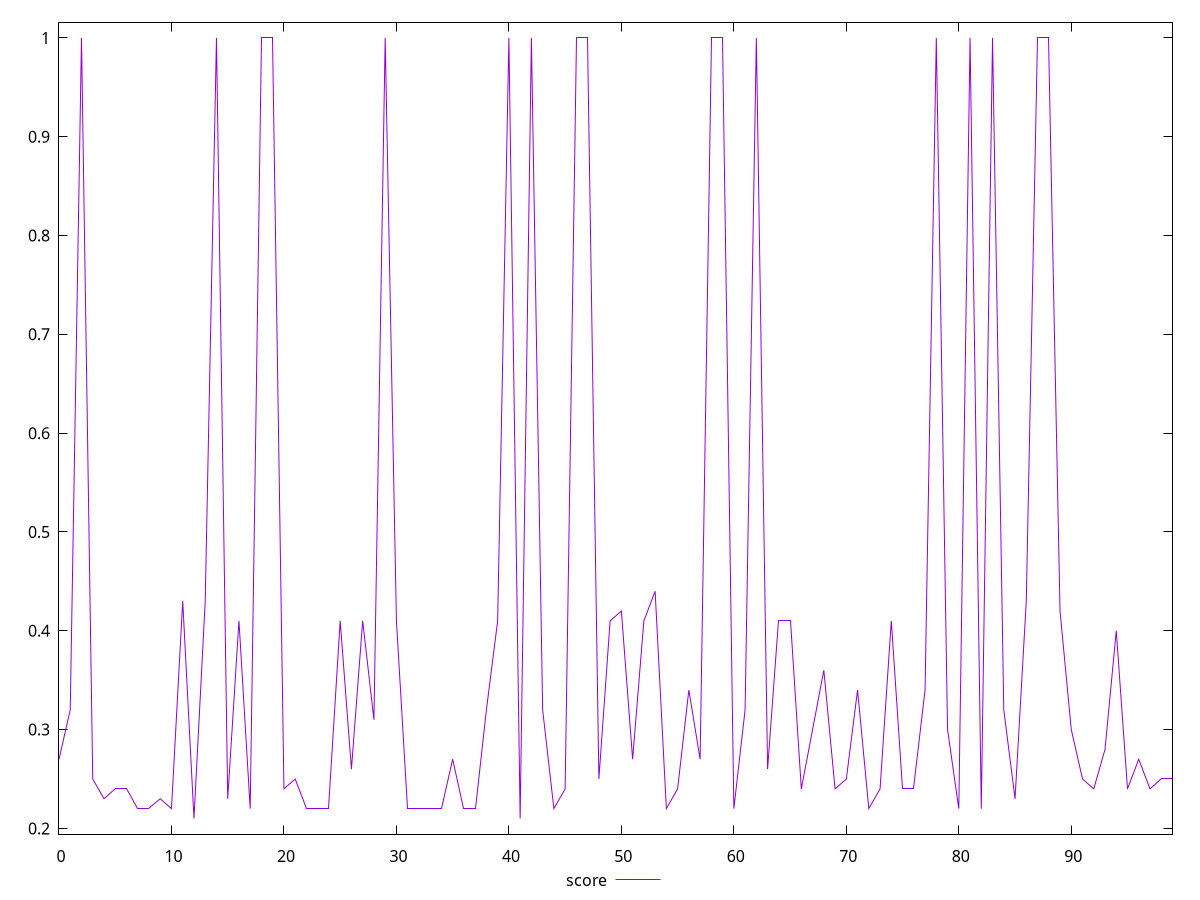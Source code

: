 reset

$score <<EOF
0 0.27
1 0.32
2 1
3 0.25
4 0.23
5 0.24
6 0.24
7 0.22
8 0.22
9 0.23
10 0.22
11 0.43
12 0.21
13 0.43
14 1
15 0.23
16 0.41
17 0.22
18 1
19 1
20 0.24
21 0.25
22 0.22
23 0.22
24 0.22
25 0.41
26 0.26
27 0.41
28 0.31
29 1
30 0.41
31 0.22
32 0.22
33 0.22
34 0.22
35 0.27
36 0.22
37 0.22
38 0.32
39 0.41
40 1
41 0.21
42 1
43 0.32
44 0.22
45 0.24
46 1
47 1
48 0.25
49 0.41
50 0.42
51 0.27
52 0.41
53 0.44
54 0.22
55 0.24
56 0.34
57 0.27
58 1
59 1
60 0.22
61 0.32
62 1
63 0.26
64 0.41
65 0.41
66 0.24
67 0.3
68 0.36
69 0.24
70 0.25
71 0.34
72 0.22
73 0.24
74 0.41
75 0.24
76 0.24
77 0.34
78 1
79 0.3
80 0.22
81 1
82 0.22
83 1
84 0.32
85 0.23
86 0.43
87 1
88 1
89 0.42
90 0.3
91 0.25
92 0.24
93 0.28
94 0.4
95 0.24
96 0.27
97 0.24
98 0.25
99 0.25
EOF

set key outside below
set xrange [0:99]
set yrange [0.19419999999999998:1.0158]
set trange [0.19419999999999998:1.0158]
set terminal svg size 640, 500 enhanced background rgb 'white'
set output "reports/report_00028_2021-02-24T12-49-42.674Z/unused-javascript/samples/agenda/score/values.svg"

plot $score title "score" with line

reset
